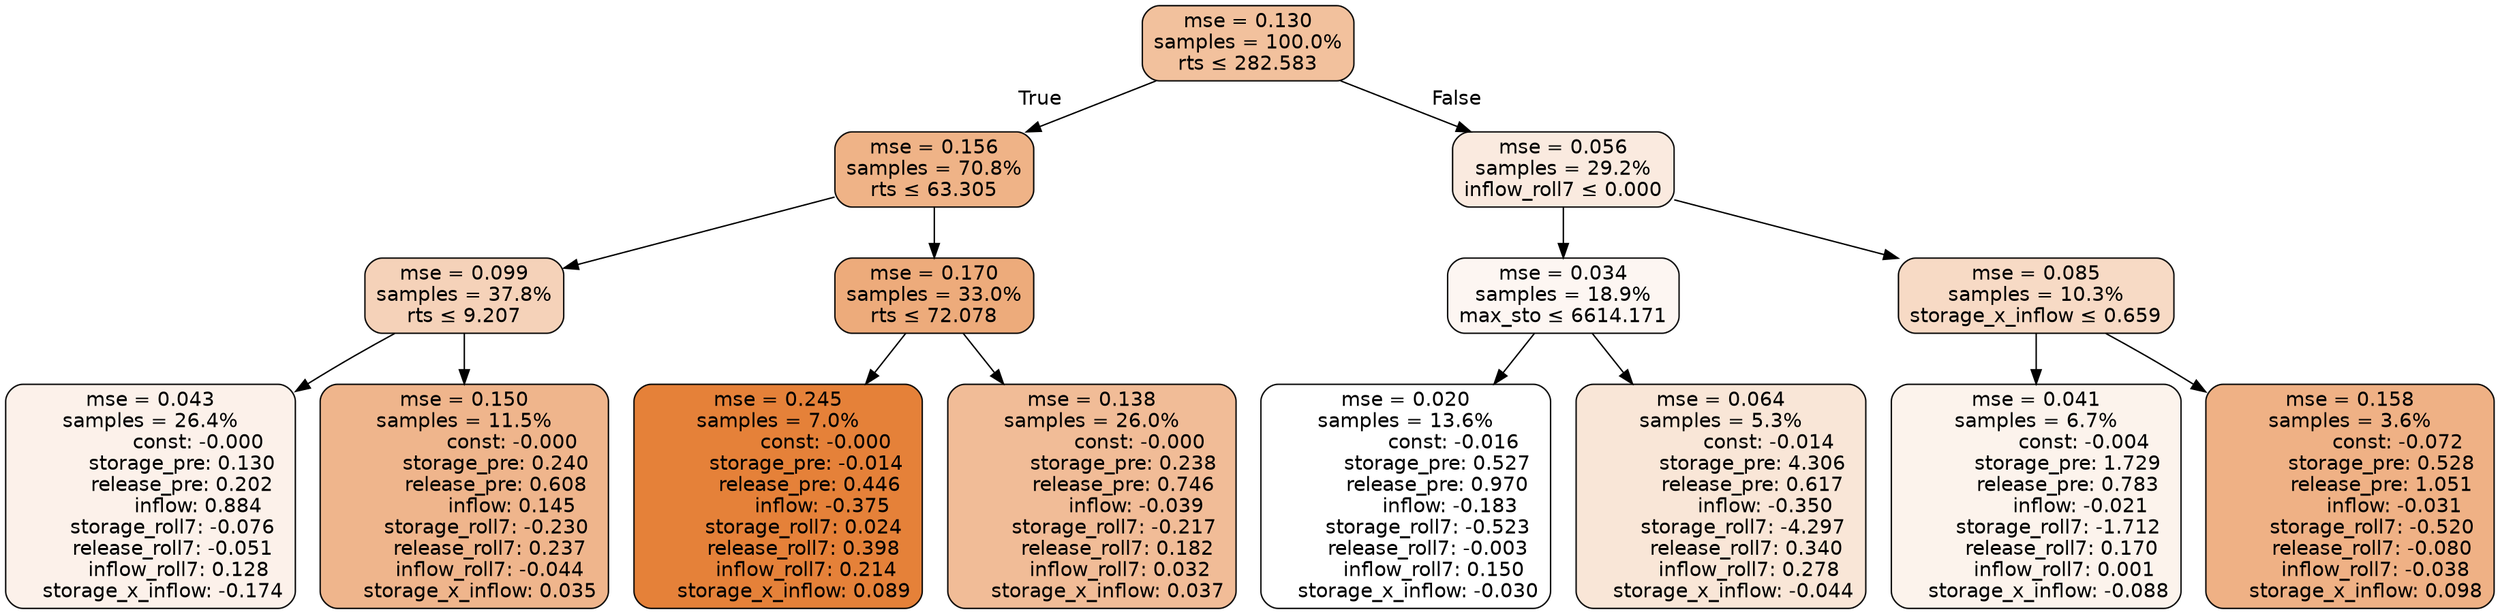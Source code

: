 digraph tree {
bgcolor="transparent"
node [shape=rectangle, style="filled, rounded", color="black", fontname=helvetica] ;
edge [fontname=helvetica] ;
	"0" [label="mse = 0.130
samples = 100.0%
rts &le; 282.583", fillcolor="#f2c19d"]
	"1" [label="mse = 0.156
samples = 70.8%
rts &le; 63.305", fillcolor="#efb387"]
	"2" [label="mse = 0.099
samples = 37.8%
rts &le; 9.207", fillcolor="#f5d2b9"]
	"3" [label="mse = 0.043
samples = 26.4%
               const: -0.000
          storage_pre: 0.130
          release_pre: 0.202
               inflow: 0.884
       storage_roll7: -0.076
       release_roll7: -0.051
         inflow_roll7: 0.128
    storage_x_inflow: -0.174", fillcolor="#fcf1ea"]
	"4" [label="mse = 0.150
samples = 11.5%
               const: -0.000
          storage_pre: 0.240
          release_pre: 0.608
               inflow: 0.145
       storage_roll7: -0.230
        release_roll7: 0.237
        inflow_roll7: -0.044
     storage_x_inflow: 0.035", fillcolor="#efb58c"]
	"5" [label="mse = 0.170
samples = 33.0%
rts &le; 72.078", fillcolor="#edab7b"]
	"6" [label="mse = 0.245
samples = 7.0%
               const: -0.000
         storage_pre: -0.014
          release_pre: 0.446
              inflow: -0.375
        storage_roll7: 0.024
        release_roll7: 0.398
         inflow_roll7: 0.214
     storage_x_inflow: 0.089", fillcolor="#e58139"]
	"7" [label="mse = 0.138
samples = 26.0%
               const: -0.000
          storage_pre: 0.238
          release_pre: 0.746
              inflow: -0.039
       storage_roll7: -0.217
        release_roll7: 0.182
         inflow_roll7: 0.032
     storage_x_inflow: 0.037", fillcolor="#f1bc97"]
	"8" [label="mse = 0.056
samples = 29.2%
inflow_roll7 &le; 0.000", fillcolor="#faeadf"]
	"9" [label="mse = 0.034
samples = 18.9%
max_sto &le; 6614.171", fillcolor="#fdf6f2"]
	"10" [label="mse = 0.020
samples = 13.6%
               const: -0.016
          storage_pre: 0.527
          release_pre: 0.970
              inflow: -0.183
       storage_roll7: -0.523
       release_roll7: -0.003
         inflow_roll7: 0.150
    storage_x_inflow: -0.030", fillcolor="#ffffff"]
	"11" [label="mse = 0.064
samples = 5.3%
               const: -0.014
          storage_pre: 4.306
          release_pre: 0.617
              inflow: -0.350
       storage_roll7: -4.297
        release_roll7: 0.340
         inflow_roll7: 0.278
    storage_x_inflow: -0.044", fillcolor="#f9e6d7"]
	"12" [label="mse = 0.085
samples = 10.3%
storage_x_inflow &le; 0.659", fillcolor="#f7dac5"]
	"13" [label="mse = 0.041
samples = 6.7%
               const: -0.004
          storage_pre: 1.729
          release_pre: 0.783
              inflow: -0.021
       storage_roll7: -1.712
        release_roll7: 0.170
         inflow_roll7: 0.001
    storage_x_inflow: -0.088", fillcolor="#fcf3ec"]
	"14" [label="mse = 0.158
samples = 3.6%
               const: -0.072
          storage_pre: 0.528
          release_pre: 1.051
              inflow: -0.031
       storage_roll7: -0.520
       release_roll7: -0.080
        inflow_roll7: -0.038
     storage_x_inflow: 0.098", fillcolor="#efb185"]

	"0" -> "1" [labeldistance=2.5, labelangle=45, headlabel="True"]
	"1" -> "2"
	"2" -> "3"
	"2" -> "4"
	"1" -> "5"
	"5" -> "6"
	"5" -> "7"
	"0" -> "8" [labeldistance=2.5, labelangle=-45, headlabel="False"]
	"8" -> "9"
	"9" -> "10"
	"9" -> "11"
	"8" -> "12"
	"12" -> "13"
	"12" -> "14"
}